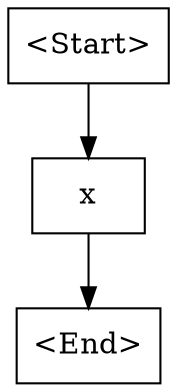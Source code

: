 digraph G {
    N0 [label = "<Start>", shape = box]
    N1 [label = "x", shape = box]
    N2 [label = "<End>", shape = box]
    N0 -> N1 [label = ""]
    N1 -> N2 [label = ""]
}

